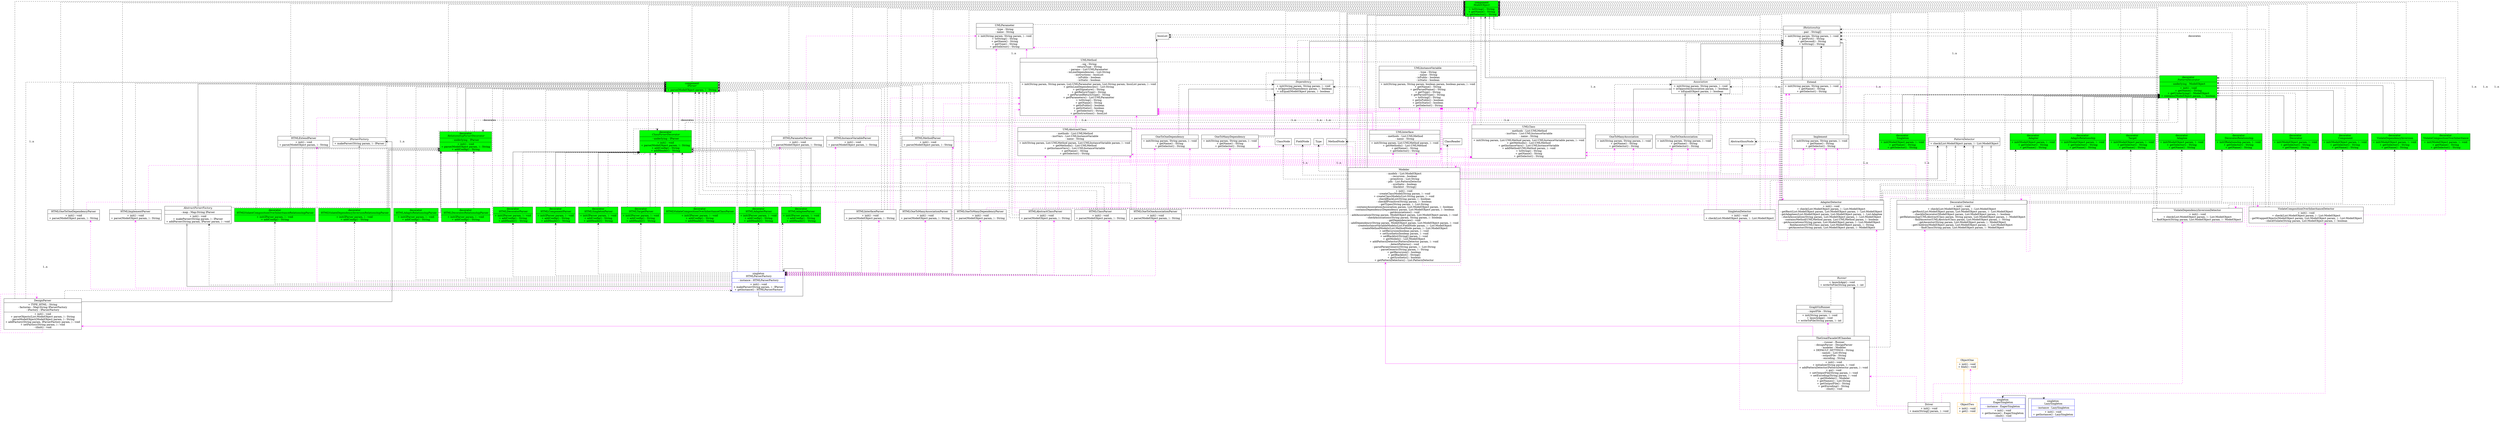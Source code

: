 digraph uml{rankdir=BT;splines=ortho;node[shape = box];DesignParser[shape = "record",label=<{ DesignParser|+ TYPE_HTML : String<br/>- factories : Map:String IParserFactory<br/>- iFactory : IParserFactory<br/>|+ init() : void<br/>+ parseObjects(List:ModelObject param, ) : String<br/>- parseModelObject(ModelObject param, ) : String<br/>+ addFactory(String param, IParserFactory param, ) : void<br/>+ setFactory(String param, ) : void<br/>- clinit() : void<br/>}>];Driver[shape = "record",label=<{ Driver|+ init() : void<br/>+ main(String[] param, ) : void<br/>}>];Modeler[shape = "record",label=<{ Modeler|- models : List:ModelObject<br/>- recursion : boolean<br/>- primitives : List:String<br/>- pds : List:PatternDetector<br/>- synthetic : boolean<br/>- blacklist : String[]<br/>|+ init() : void<br/>- createClassModel(String param, ) : void<br/>+ createClassModels(List:String param, ) : void<br/>- checkBlackList(String param, ) : boolean<br/>- checkIfPrimitive(String param, ) : boolean<br/>- getTypes(String param, ) : List:String<br/>- containsAssociation(Association param, List:ModelObject param, ) : boolean<br/>- containsDependency(Dependency param, List:ModelObject param, ) : boolean<br/>- getAssociations() : void<br/>- addAssociation(String param, ModelObject param, List:ModelObject param, ) : void<br/>- checkAssociations(String param, String param, ) : boolean<br/>- getDependencies() : void<br/>- addDependency(String param, ModelObject param, List:ModelObject param, ) : void<br/>- createInstanceVariableModels(List:FieldNode param, ) : List:ModelObject<br/>- createMethodModels(List:MethodNode param, ) : List:ModelObject<br/>+ setRecursion(boolean param, ) : void<br/>+ setSynthetic(boolean param, ) : void<br/>+ setBlacklist(String[] param, ) : void<br/>+ getModels() : List:ModelObject<br/>+ addPatternDetector(PatternDetector param, ) : void<br/>- detectPatterns() : void<br/>- parseParamGeneric(String param, ) : List:String<br/>- parseGeneric(String param, ) : String<br/>+ getRecursion() : boolean<br/>+ getBlacklist() : String[]<br/>+ getSynthetic() : boolean<br/>+ getPatternDetectors() : List:PatternDetector<br/>}>];TheGreatFacadeOfChandan[shape = "record",label=<{ TheGreatFacadeOfChandan|- runner : Runner<br/>- designParser : DesignParser<br/>- modeler : Modeler<br/>+ DEFAULT_SETTINGS : String<br/>- names : List:String<br/>- outputFile : String<br/>- encoding : String<br/>|+ init() : void<br/>+ initialize(String param, ) : void<br/>+ addPatternDetector(PatternDetector param, ) : void<br/>+ go() : void<br/>+ setOutputFile(String param, ) : void<br/>+ setEncoding(String param, ) : void<br/>+ getModeler() : Modeler<br/>+ getNames() : List:String<br/>+ getOutputFile() : String<br/>+ getEncoding() : String<br/>- clinit() : void<br/>}>];AbstractParserFactory->IParserFactory [arrowhead="onormal",style="dashed"];AbstractParserFactory[shape = "record",label=<{ <i>AbstractParserFactory</i>|- map : Map:String IParser<br/>|+ init() : void<br/>+ makeParser(String param, ) : IParser<br/>+ addParser(String param, IParser param, ) : void<br/>}>];HTMLParserFactory->AbstractParserFactory [arrowhead="onormal"];IParserFactory[shape = "record",label=<{<i>IParserFactory</i>|+ makeParser(String param, ) : IParser<br/>}>];Adaptee->PatternDecorator [arrowhead="onormal"];Adapter->PatternDecorator [arrowhead="onormal"];AdaptsRelationship->PatternDecorator [arrowhead="onormal"];Association->IRelationship [arrowhead="onormal"];Association[shape = "record",label=<{ <i>Association</i>|+ init(String param, String param, ) : void<br/>+ isOpposite(Association param, ) : boolean<br/>+ isEqual(Object param, ) : boolean<br/>}>];Component->PatternDecorator [arrowhead="onormal"];DecoratesRelationship->PatternDecorator [arrowhead="onormal"];Decorator->PatternDecorator [arrowhead="onormal"];Dependency->IRelationship [arrowhead="onormal"];Dependency[shape = "record",label=<{ <i>Dependency</i>|+ init(String param, String param, ) : void<br/>+ isOpposite(Dependency param, ) : boolean<br/>+ isEqual(ModelObject param, ) : boolean<br/>}>];Extend->IRelationship [arrowhead="onormal"];Extend[shape = "record",label=<{ Extend|+ init(String param, String param, ) : void<br/>+ getName() : String<br/>+ getSelector() : String<br/>}>];Implement->IRelationship [arrowhead="onormal"];Implement[shape = "record",label=<{ Implement|+ init(String param, String param, ) : void<br/>+ getName() : String<br/>+ getSelector() : String<br/>}>];IRelationship->ModelObject [arrowhead="onormal",style="dashed"];IRelationship[shape = "record",label=<{ <i>IRelationship</i>|- pair : String[]<br/>|+ init(String param, String param, ) : void<br/>+ getFirst() : String<br/>+ getSecond() : String<br/>+ toString() : String<br/>}>];OneToManyAssociation->Association [arrowhead="onormal"];OneToManyAssociation[shape = "record",label=<{ OneToManyAssociation|+ init(String param, String param, ) : void<br/>+ getName() : String<br/>+ getSelector() : String<br/>}>];OneToManyDependency->Dependency [arrowhead="onormal"];OneToManyDependency[shape = "record",label=<{ OneToManyDependency|+ init(String param, String param, ) : void<br/>+ getName() : String<br/>+ getSelector() : String<br/>}>];OneToOneAssociation->Association [arrowhead="onormal"];OneToOneAssociation[shape = "record",label=<{ OneToOneAssociation|+ init(String param, String param, ) : void<br/>+ getName() : String<br/>+ getSelector() : String<br/>}>];OneToOneDependency->Dependency [arrowhead="onormal"];OneToOneDependency[shape = "record",label=<{ OneToOneDependency|+ init(String param, String param, ) : void<br/>+ getName() : String<br/>+ getSelector() : String<br/>}>];Singleton->PatternDecorator [arrowhead="onormal"];Target->PatternDecorator [arrowhead="onormal"];UMLAbstractClass->ModelObject [arrowhead="onormal",style="dashed"];UMLAbstractClass[shape = "record",label=<{ UMLAbstractClass|- methods : List:UMLMethod<br/>- instVars : List:UMLInstanceVariable<br/>- name : String<br/>|+ init(String param, List:UMLMethod param, List:UMLInstanceVariable param, ) : void<br/>+ getMethods() : List:UMLMethod<br/>+ getInstanceVars() : List:UMLInstanceVariable<br/>+ getName() : String<br/>+ getSelector() : String<br/>}>];UMLClass->ModelObject [arrowhead="onormal",style="dashed"];UMLClass[shape = "record",label=<{ UMLClass|- methods : List:UMLMethod<br/>- instVars : List:UMLInstanceVariable<br/>- name : String<br/>|+ init(String param, List:UMLMethod param, List:UMLInstanceVariable param, ) : void<br/>+ getMethods() : List:UMLMethod<br/>+ getInstanceVars() : List:UMLInstanceVariable<br/>+ addMethod(UMLMethod param, ) : void<br/>+ toString() : String<br/>+ getName() : String<br/>+ getSelector() : String<br/>}>];UMLInstanceVariable->ModelObject [arrowhead="onormal",style="dashed"];UMLInstanceVariable[shape = "record",label=<{ UMLInstanceVariable|- type : String<br/>- name : String<br/>- isPublic : boolean<br/>- isStatic : boolean<br/>|+ init(String param, String param, boolean param, boolean param, ) : void<br/>+ getName() : String<br/>+ getParsedName() : String<br/>+ getType() : String<br/>+ getParsedType() : String<br/>+ toString() : String<br/>+ getIsPublic() : boolean<br/>+ getIsStatic() : boolean<br/>+ getSelector() : String<br/>}>];UMLInterface->ModelObject [arrowhead="onormal",style="dashed"];UMLInterface[shape = "record",label=<{ UMLInterface|- methods : List:UMLMethod<br/>- name : String<br/>|+ init(String param, List:UMLMethod param, ) : void<br/>+ getMethods() : List:UMLMethod<br/>+ getName() : String<br/>+ getSelector() : String<br/>}>];UMLMethod->ModelObject [arrowhead="onormal",style="dashed"];UMLMethod[shape = "record",label=<{ UMLMethod|- sig : String<br/>- returnType : String<br/>- params : List:UMLParameter<br/>- inLineDependencies : List:String<br/>- instructions : InsnList<br/>- isPublic : boolean<br/>- isStatic : boolean<br/>|+ init(String param, String param, List:UMLParameter param, List:String param, InsnList param, ) : void<br/>+ getInLineDependencies() : List:String<br/>+ getSignature() : String<br/>+ getReturnType() : String<br/>+ getParsedReturnType() : String<br/>+ getParameters() : List:UMLParameter<br/>+ toString() : String<br/>+ getName() : String<br/>+ getIsPublic() : boolean<br/>+ getIsStatic() : boolean<br/>+ getSelector() : String<br/>+ getInstructions() : InsnList<br/>}>];UMLParameter->ModelObject [arrowhead="onormal",style="dashed"];UMLParameter[shape = "record",label=<{ UMLParameter|- type : String<br/>- name : String<br/>|+ init(String param, String param, ) : void<br/>+ toString() : String<br/>+ getName() : String<br/>+ getType() : String<br/>+ getSelector() : String<br/>}>];ViolateCompositionOverInheritance->PatternDecorator [arrowhead="onormal"];ViolateDependencyInversion->PatternDecorator [arrowhead="onormal"];HTMLAbstractClassParser->IParser [arrowhead="onormal",style="dashed"];HTMLAbstractClassParser[shape = "record",label=<{ HTMLAbstractClassParser|+ init() : void<br/>+ parse(ModelObject param, ) : String<br/>}>];HTMLAdapteeParser->ClassParserDecorator [arrowhead="onormal"];HTMLAdapterParser->ClassParserDecorator [arrowhead="onormal"];HTMLAdaptsRelationshipParser->RelationshipParserDecorator [arrowhead="onormal"];HTMLClassParser->IParser [arrowhead="onormal",style="dashed"];HTMLClassParser[shape = "record",label=<{ HTMLClassParser|+ init() : void<br/>+ parse(ModelObject param, ) : String<br/>}>];HTMLComponentParser->ClassParserDecorator [arrowhead="onormal"];HTMLDecoratesRelationshipParser->RelationshipParserDecorator [arrowhead="onormal"];HTMLDecoratorParser->ClassParserDecorator [arrowhead="onormal"];HTMLExtendParser->IParser [arrowhead="onormal",style="dashed"];HTMLExtendParser[shape = "record",label=<{ HTMLExtendParser|+ init() : void<br/>+ parse(ModelObject param, ) : String<br/>}>];HTMLImplementParser->IParser [arrowhead="onormal",style="dashed"];HTMLImplementParser[shape = "record",label=<{ HTMLImplementParser|+ init() : void<br/>+ parse(ModelObject param, ) : String<br/>}>];HTMLInstanceVariableParser->IParser [arrowhead="onormal",style="dashed"];HTMLInstanceVariableParser[shape = "record",label=<{ HTMLInstanceVariableParser|+ init() : void<br/>+ parse(ModelObject param, ) : String<br/>}>];HTMLInterfaceParser->IParser [arrowhead="onormal",style="dashed"];HTMLInterfaceParser[shape = "record",label=<{ HTMLInterfaceParser|+ init() : void<br/>+ parse(ModelObject param, ) : String<br/>}>];HTMLMethodParser->IParser [arrowhead="onormal",style="dashed"];HTMLMethodParser[shape = "record",label=<{ HTMLMethodParser|+ init() : void<br/>+ parse(ModelObject param, ) : String<br/>}>];HTMLOneToManyAssociationParser->IParser [arrowhead="onormal",style="dashed"];HTMLOneToManyAssociationParser[shape = "record",label=<{ HTMLOneToManyAssociationParser|+ init() : void<br/>+ parse(ModelObject param, ) : String<br/>}>];HTMLOneToManyDependencyParser->IParser [arrowhead="onormal",style="dashed"];HTMLOneToManyDependencyParser[shape = "record",label=<{ HTMLOneToManyDependencyParser|+ init() : void<br/>+ parse(ModelObject param, ) : String<br/>}>];HTMLOneToOneAssociationParser->IParser [arrowhead="onormal",style="dashed"];HTMLOneToOneAssociationParser[shape = "record",label=<{ HTMLOneToOneAssociationParser|+ init() : void<br/>+ parse(ModelObject param, ) : String<br/>}>];HTMLOneToOneDependencyParser->IParser [arrowhead="onormal",style="dashed"];HTMLOneToOneDependencyParser[shape = "record",label=<{ HTMLOneToOneDependencyParser|+ init() : void<br/>+ parse(ModelObject param, ) : String<br/>}>];HTMLParameterParser->IParser [arrowhead="onormal",style="dashed"];HTMLParameterParser[shape = "record",label=<{ HTMLParameterParser|+ init() : void<br/>+ parse(ModelObject param, ) : String<br/>}>];HTMLSingletonParser->ClassParserDecorator [arrowhead="onormal"];HTMLTargetParser->ClassParserDecorator [arrowhead="onormal"];HTMLViolateCompositionOverInheritanceClassParser->ClassParserDecorator [arrowhead="onormal"];HTMLViolateCompositionOverInheritanceRelationshipParser->RelationshipParserDecorator [arrowhead="onormal"];HTMLViolateDependencyInversionRelationshipParser->RelationshipParserDecorator [arrowhead="onormal"];GraphVizRunner->Runner [arrowhead="onormal",style="dashed"];GraphVizRunner[shape = "record",label=<{ GraphVizRunner|- inputFile : String<br/>|+ init(String param, ) : void<br/>+ launchApp() : void<br/>+ writeToFile(String param, ) : int<br/>}>];Runner[shape = "record",label=<{<i>Runner</i>|+ launchApp() : void<br/>+ writeToFile(String param, ) : int<br/>}>];AdapterDetector->PatternDetector [arrowhead="onormal",style="dashed"];AdapterDetector[shape = "record",label=<{ AdapterDetector|+ init() : void<br/>+ check(List:ModelObject param, ) : List:ModelObject<br/>- getRest(List:ModelObject param, List:ModelObject param, ) : List:ModelObject<br/>- getAdaptees(List:ModelObject param, List:ModelObject param, ) : List:Adaptee<br/>- checkAssociation(String param, List:ModelObject param, ) : List:ModelObject<br/>- containsMethod(UMLMethod param, List:UMLMethod param, ) : boolean<br/>- getAssociations(String param, List:ModelObject param, ) : List:ModelObject<br/>- findAncestor(UMLClass param, List:ModelObject param, ) : String<br/>- getAncestor(String param, List:ModelObject param, ) : ModelObject<br/>}>];DecoratorDetector->PatternDetector [arrowhead="onormal",style="dashed"];DecoratorDetector[shape = "record",label=<{ DecoratorDetector|+ init() : void<br/>+ check(List:ModelObject param, ) : List:ModelObject<br/>- getRest(List:ModelObject param, List:ModelObject param, ) : List:ModelObject<br/>- checkInDecorator(ModelObject param, List:ModelObject param, ) : boolean<br/>- getRelationship(UMLAbstractClass param, String param, List:ModelObject param, ) : ModelObject<br/>- findAncestor(UMLAbstractClass param, List:ModelObject param, ) : String<br/>- getAncestor(String param, List:ModelObject param, ) : ModelObject<br/>- getChildren(ModelObject param, List:ModelObject param, ) : List:ModelObject<br/>- findClass(String param, List:ModelObject param, ) : ModelObject<br/>}>];PatternDetector[shape = "record",label=<{<i>PatternDetector</i>|+ check(List:ModelObject param, ) : List:ModelObject<br/>}>];SingletonDetector->PatternDetector [arrowhead="onormal",style="dashed"];SingletonDetector[shape = "record",label=<{ SingletonDetector|+ init() : void<br/>+ check(List:ModelObject param, ) : List:ModelObject<br/>}>];ViolateCompositionOverInheritanceDetector->PatternDetector [arrowhead="onormal",style="dashed"];ViolateCompositionOverInheritanceDetector[shape = "record",label=<{ ViolateCompositionOverInheritanceDetector|+ init() : void<br/>+ check(List:ModelObject param, ) : List:ModelObject<br/>- getWrappedObjects(ModelObject param, List:ModelObject param, ) : List:ModelObject<br/>- checkViolate(String param, List:ModelObject param, ) : boolean<br/>}>];ViolateDependencyInversionDetector->PatternDetector [arrowhead="onormal",style="dashed"];ViolateDependencyInversionDetector[shape = "record",label=<{ ViolateDependencyInversionDetector|+ init() : void<br/>+ check(List:ModelObject param, ) : List:ModelObject<br/>+ findObject(String param, List:ModelObject param, ) : ModelObject<br/>}>];ObjectOne[shape = "record",label=<{ ObjectOne|+ init() : void<br/>+ blah() : void<br/>}>];ObjectOne[color=orange,shape = "record",label=<{ ObjectOne|+ init() : void<br/>+ blah() : void<br/>}>];ObjectTwo[color=orange,shape = "record",label=<{ ObjectTwo|+ init() : void<br/>+ get() : void<br/>}>];ObjectTwo->ObjectOne [color=orange arrowhead="onormal"];ObjectTwo[shape = "record",label=<{ ObjectTwo|+ init() : void<br/>+ get() : void<br/>}>];DesignParser->IParserFactory [arrowhead="vee",label="1..n"];Modeler->ModelObject [arrowhead="vee",label="1..n"];Modeler->PatternDetector [arrowhead="vee",label="1..n"];TheGreatFacadeOfChandan->Runner [arrowhead="vee"];TheGreatFacadeOfChandan->DesignParser [color=magenta arrowhead="vee"];TheGreatFacadeOfChandan->Modeler [color=magenta arrowhead="vee"];AbstractParserFactory->IParser [arrowhead="vee",label="1..n"];HTMLParserFactory->HTMLParserFactory [arrowhead="vee"];PatternDecorator->ModelObject [arrowhead="vee"];UMLAbstractClass->UMLMethod [color=magenta arrowhead="vee",label="1..n"];UMLAbstractClass->UMLInstanceVariable [color=magenta arrowhead="vee",label="1..n"];UMLClass->UMLMethod [color=magenta arrowhead="vee",label="1..n"];UMLClass->UMLInstanceVariable [color=magenta arrowhead="vee",label="1..n"];UMLInterface->UMLMethod [color=magenta arrowhead="vee",label="1..n"];UMLMethod->UMLParameter [color=magenta arrowhead="vee",label="1..n"];UMLMethod->InsnList [arrowhead="vee"];ClassParserDecorator->IParser [arrowhead="vee"];RelationshipParserDecorator->IParser [arrowhead="vee"];EagerSingleton->EagerSingleton [arrowhead="vee"];LazySingleton->LazySingleton [arrowhead="vee"];DesignParser->HTMLParserFactory [arrowhead="vee",style="dashed"];DesignParser->ModelObject [arrowhead="vee",style="dashed",label="1..n"];DesignParser->DesignParser [color=magenta arrowhead="vee",style="dashed"];DesignParser->IParser [arrowhead="vee",style="dashed"];Driver->TheGreatFacadeOfChandan [color=magenta arrowhead="vee",style="dashed"];Driver->SingletonDetector [color=magenta arrowhead="vee",style="dashed"];Driver->ViolateCompositionOverInheritanceDetector [color=magenta arrowhead="vee",style="dashed"];Driver->DecoratorDetector [color=magenta arrowhead="vee",style="dashed"];Driver->ViolateDependencyInversionDetector [color=magenta arrowhead="vee",style="dashed"];Driver->AdapterDetector [color=magenta arrowhead="vee",style="dashed"];Modeler->Modeler [color=magenta arrowhead="vee",style="dashed"];Modeler->ClassReader [arrowhead="vee",style="dashed"];Modeler->ClassNode [arrowhead="vee",style="dashed"];Modeler->Extend [color=magenta arrowhead="vee",style="dashed"];Modeler->Implement [color=magenta arrowhead="vee",style="dashed"];Modeler->UMLInterface [color=magenta arrowhead="vee",style="dashed"];Modeler->UMLAbstractClass [color=magenta arrowhead="vee",style="dashed"];Modeler->UMLClass [color=magenta arrowhead="vee",style="dashed"];Modeler->Association [arrowhead="vee",style="dashed"];Modeler->Dependency [arrowhead="vee",style="dashed"];Modeler->UMLInstanceVariable [color=magenta arrowhead="vee",style="dashed"];Modeler->OneToManyAssociation [color=magenta arrowhead="vee",style="dashed"];Modeler->OneToOneAssociation [color=magenta arrowhead="vee",style="dashed"];Modeler->UMLMethod [color=magenta arrowhead="vee",style="dashed"];Modeler->UMLParameter [color=magenta arrowhead="vee",style="dashed"];Modeler->OneToManyDependency [color=magenta arrowhead="vee",style="dashed"];Modeler->OneToOneDependency [color=magenta arrowhead="vee",style="dashed"];Modeler->FieldNode [arrowhead="vee",style="dashed",label="1..n"];Modeler->Type [arrowhead="vee",style="dashed"];Modeler->MethodNode [arrowhead="vee",style="dashed",label="1..n"];Modeler->InsnList [arrowhead="vee",style="dashed"];Modeler->AbstractInsnNode [arrowhead="vee",style="dashed"];TheGreatFacadeOfChandan->PatternDetector [arrowhead="vee",style="dashed"];TheGreatFacadeOfChandan->GraphVizRunner [color=magenta arrowhead="vee",style="dashed"];HTMLParserFactory->AbstractParserFactory [arrowhead="vee",style="dashed"];HTMLParserFactory->HTMLClassParser [color=magenta arrowhead="vee",style="dashed"];HTMLParserFactory->HTMLAbstractClassParser [color=magenta arrowhead="vee",style="dashed"];HTMLParserFactory->HTMLInterfaceParser [color=magenta arrowhead="vee",style="dashed"];HTMLParserFactory->HTMLMethodParser [color=magenta arrowhead="vee",style="dashed"];HTMLParserFactory->HTMLInstanceVariableParser [color=magenta arrowhead="vee",style="dashed"];HTMLParserFactory->HTMLParameterParser [color=magenta arrowhead="vee",style="dashed"];HTMLParserFactory->HTMLExtendParser [color=magenta arrowhead="vee",style="dashed"];HTMLParserFactory->HTMLImplementParser [color=magenta arrowhead="vee",style="dashed"];HTMLParserFactory->HTMLOneToOneAssociationParser [color=magenta arrowhead="vee",style="dashed"];HTMLParserFactory->HTMLOneToManyAssociationParser [color=magenta arrowhead="vee",style="dashed"];HTMLParserFactory->HTMLOneToOneDependencyParser [color=magenta arrowhead="vee",style="dashed"];HTMLParserFactory->HTMLOneToManyDependencyParser [color=magenta arrowhead="vee",style="dashed"];HTMLParserFactory->HTMLSingletonParser [arrowhead="vee",style="dashed"];HTMLParserFactory->HTMLViolateCompositionOverInheritanceClassParser [arrowhead="vee",style="dashed"];HTMLParserFactory->HTMLViolateCompositionOverInheritanceRelationshipParser [arrowhead="vee",style="dashed"];HTMLParserFactory->HTMLDecoratorParser [arrowhead="vee",style="dashed"];HTMLParserFactory->HTMLDecoratesRelationshipParser [arrowhead="vee",style="dashed"];HTMLParserFactory->HTMLComponentParser [arrowhead="vee",style="dashed"];HTMLParserFactory->HTMLViolateDependencyInversionRelationshipParser [arrowhead="vee",style="dashed"];HTMLParserFactory->HTMLTargetParser [arrowhead="vee",style="dashed"];HTMLParserFactory->HTMLAdapteeParser [arrowhead="vee",style="dashed"];HTMLParserFactory->HTMLAdaptsRelationshipParser [arrowhead="vee",style="dashed"];HTMLParserFactory->HTMLAdapterParser [arrowhead="vee",style="dashed"];HTMLParserFactory->IParser [arrowhead="vee",style="dashed"];IParserFactory->IParser [arrowhead="vee",style="dashed"];Adaptee->ModelObject [arrowhead="vee",style="dashed"];Adaptee->PatternDecorator [arrowhead="vee",style="dashed"];Adapter->ModelObject [arrowhead="vee",style="dashed"];Adapter->PatternDecorator [arrowhead="vee",style="dashed"];AdaptsRelationship->ModelObject [arrowhead="vee",style="dashed"];AdaptsRelationship->PatternDecorator [arrowhead="vee",style="dashed"];Association->IRelationship [arrowhead="vee",style="dashed"];Association->Association [arrowhead="vee",style="dashed"];Component->ModelObject [arrowhead="vee",style="dashed"];Component->PatternDecorator [arrowhead="vee",style="dashed"];DecoratesRelationship->IRelationship [arrowhead="vee",style="dashed"];DecoratesRelationship->PatternDecorator [arrowhead="vee",style="dashed"];DecoratesRelationship->ModelObject [arrowhead="vee",style="dashed"];Decorator->ModelObject [arrowhead="vee",style="dashed"];Decorator->PatternDecorator [arrowhead="vee",style="dashed"];Dependency->IRelationship [arrowhead="vee",style="dashed"];Dependency->Dependency [arrowhead="vee",style="dashed"];Dependency->ModelObject [arrowhead="vee",style="dashed"];Extend->IRelationship [arrowhead="vee",style="dashed"];Implement->IRelationship [arrowhead="vee",style="dashed"];OneToManyAssociation->Association [arrowhead="vee",style="dashed"];OneToManyDependency->Dependency [arrowhead="vee",style="dashed"];OneToOneAssociation->Association [arrowhead="vee",style="dashed"];OneToOneDependency->Dependency [arrowhead="vee",style="dashed"];Singleton->ModelObject [arrowhead="vee",style="dashed"];Singleton->PatternDecorator [arrowhead="vee",style="dashed"];Target->ModelObject [arrowhead="vee",style="dashed"];Target->PatternDecorator [arrowhead="vee",style="dashed"];ViolateCompositionOverInheritance->ModelObject [arrowhead="vee",style="dashed"];ViolateCompositionOverInheritance->PatternDecorator [arrowhead="vee",style="dashed"];ViolateDependencyInversion->ModelObject [arrowhead="vee",style="dashed"];ViolateDependencyInversion->PatternDecorator [arrowhead="vee",style="dashed"];ClassParserDecorator->ModelObject [arrowhead="vee",style="dashed"];ClassParserDecorator->PatternDecorator [arrowhead="vee",style="dashed"];ClassParserDecorator->ClassParserDecorator [arrowhead="vee",style="dashed"];HTMLAbstractClassParser->ModelObject [arrowhead="vee",style="dashed"];HTMLAbstractClassParser->UMLAbstractClass [color=magenta arrowhead="vee",style="dashed"];HTMLAbstractClassParser->HTMLParserFactory [arrowhead="vee",style="dashed"];HTMLAbstractClassParser->UMLInstanceVariable [color=magenta arrowhead="vee",style="dashed"];HTMLAbstractClassParser->IParser [arrowhead="vee",style="dashed"];HTMLAbstractClassParser->UMLMethod [color=magenta arrowhead="vee",style="dashed"];HTMLAdapteeParser->IParser [arrowhead="vee",style="dashed"];HTMLAdapteeParser->ClassParserDecorator [arrowhead="vee",style="dashed"];HTMLAdapterParser->IParser [arrowhead="vee",style="dashed"];HTMLAdapterParser->ClassParserDecorator [arrowhead="vee",style="dashed"];HTMLAdaptsRelationshipParser->IParser [arrowhead="vee",style="dashed"];HTMLAdaptsRelationshipParser->RelationshipParserDecorator [arrowhead="vee",style="dashed"];HTMLClassParser->ModelObject [arrowhead="vee",style="dashed"];HTMLClassParser->UMLClass [color=magenta arrowhead="vee",style="dashed"];HTMLClassParser->HTMLParserFactory [arrowhead="vee",style="dashed"];HTMLClassParser->UMLInstanceVariable [color=magenta arrowhead="vee",style="dashed"];HTMLClassParser->IParser [arrowhead="vee",style="dashed"];HTMLClassParser->UMLMethod [color=magenta arrowhead="vee",style="dashed"];HTMLComponentParser->IParser [arrowhead="vee",style="dashed"];HTMLComponentParser->ClassParserDecorator [arrowhead="vee",style="dashed"];HTMLDecoratesRelationshipParser->IParser [arrowhead="vee",style="dashed"];HTMLDecoratesRelationshipParser->RelationshipParserDecorator [arrowhead="vee",style="dashed"];HTMLDecoratorParser->IParser [arrowhead="vee",style="dashed"];HTMLDecoratorParser->ClassParserDecorator [arrowhead="vee",style="dashed"];HTMLExtendParser->ModelObject [arrowhead="vee",style="dashed"];HTMLExtendParser->Extend [color=magenta arrowhead="vee",style="dashed"];HTMLImplementParser->ModelObject [arrowhead="vee",style="dashed"];HTMLImplementParser->Implement [color=magenta arrowhead="vee",style="dashed"];HTMLInstanceVariableParser->ModelObject [arrowhead="vee",style="dashed"];HTMLInstanceVariableParser->UMLInstanceVariable [color=magenta arrowhead="vee",style="dashed"];HTMLInterfaceParser->ModelObject [arrowhead="vee",style="dashed"];HTMLInterfaceParser->UMLInterface [color=magenta arrowhead="vee",style="dashed"];HTMLInterfaceParser->HTMLParserFactory [arrowhead="vee",style="dashed"];HTMLInterfaceParser->UMLMethod [color=magenta arrowhead="vee",style="dashed"];HTMLInterfaceParser->IParser [arrowhead="vee",style="dashed"];HTMLMethodParser->ModelObject [arrowhead="vee",style="dashed"];HTMLMethodParser->UMLMethod [color=magenta arrowhead="vee",style="dashed"];HTMLMethodParser->HTMLParserFactory [arrowhead="vee",style="dashed"];HTMLMethodParser->UMLParameter [color=magenta arrowhead="vee",style="dashed"];HTMLMethodParser->IParser [arrowhead="vee",style="dashed"];HTMLOneToManyAssociationParser->ModelObject [arrowhead="vee",style="dashed"];HTMLOneToManyAssociationParser->OneToManyAssociation [color=magenta arrowhead="vee",style="dashed"];HTMLOneToManyDependencyParser->ModelObject [arrowhead="vee",style="dashed"];HTMLOneToManyDependencyParser->OneToManyDependency [color=magenta arrowhead="vee",style="dashed"];HTMLOneToOneAssociationParser->ModelObject [arrowhead="vee",style="dashed"];HTMLOneToOneAssociationParser->OneToOneAssociation [color=magenta arrowhead="vee",style="dashed"];HTMLOneToOneDependencyParser->ModelObject [arrowhead="vee",style="dashed"];HTMLOneToOneDependencyParser->OneToOneDependency [color=magenta arrowhead="vee",style="dashed"];HTMLParameterParser->ModelObject [arrowhead="vee",style="dashed"];HTMLParameterParser->UMLParameter [color=magenta arrowhead="vee",style="dashed"];HTMLSingletonParser->IParser [arrowhead="vee",style="dashed"];HTMLSingletonParser->ClassParserDecorator [arrowhead="vee",style="dashed"];HTMLTargetParser->IParser [arrowhead="vee",style="dashed"];HTMLTargetParser->ClassParserDecorator [arrowhead="vee",style="dashed"];HTMLViolateCompositionOverInheritanceClassParser->IParser [arrowhead="vee",style="dashed"];HTMLViolateCompositionOverInheritanceClassParser->ClassParserDecorator [arrowhead="vee",style="dashed"];HTMLViolateCompositionOverInheritanceRelationshipParser->IParser [arrowhead="vee",style="dashed"];HTMLViolateCompositionOverInheritanceRelationshipParser->RelationshipParserDecorator [arrowhead="vee",style="dashed"];HTMLViolateDependencyInversionRelationshipParser->IParser [arrowhead="vee",style="dashed"];HTMLViolateDependencyInversionRelationshipParser->RelationshipParserDecorator [arrowhead="vee",style="dashed"];IParser->ModelObject [arrowhead="vee",style="dashed"];RelationshipParserDecorator->ModelObject [arrowhead="vee",style="dashed"];RelationshipParserDecorator->PatternDecorator [arrowhead="vee",style="dashed"];RelationshipParserDecorator->RelationshipParserDecorator [arrowhead="vee",style="dashed"];AdapterDetector->ModelObject [arrowhead="vee",style="dashed",label="1..n"];AdapterDetector->AdapterDetector [color=magenta arrowhead="vee",style="dashed"];AdapterDetector->UMLClass [color=magenta arrowhead="vee",style="dashed"];AdapterDetector->UMLInterface [color=magenta arrowhead="vee",style="dashed"];AdapterDetector->UMLMethod [color=magenta arrowhead="vee",style="dashed"];AdapterDetector->InsnList [arrowhead="vee",style="dashed"];AdapterDetector->AbstractInsnNode [arrowhead="vee",style="dashed"];AdapterDetector->Adapter [arrowhead="vee",style="dashed"];AdapterDetector->Target [arrowhead="vee",style="dashed"];AdapterDetector->AdaptsRelationship [arrowhead="vee",style="dashed"];AdapterDetector->PatternDecorator [arrowhead="vee",style="dashed"];AdapterDetector->Adaptee [arrowhead="vee",style="dashed",label="1..n"];AdapterDetector->Association [arrowhead="vee",style="dashed"];AdapterDetector->IRelationship [arrowhead="vee",style="dashed"];AdapterDetector->Implement [color=magenta arrowhead="vee",style="dashed"];DecoratorDetector->ModelObject [arrowhead="vee",style="dashed",label="1..n"];DecoratorDetector->DecoratorDetector [color=magenta arrowhead="vee",style="dashed"];DecoratorDetector->UMLAbstractClass [color=magenta arrowhead="vee",style="dashed"];DecoratorDetector->UMLInstanceVariable [color=magenta arrowhead="vee",style="dashed"];DecoratorDetector->Decorator [arrowhead="vee",style="dashed"];DecoratorDetector->PatternDecorator [arrowhead="vee",style="dashed"];DecoratorDetector->Implement [color=magenta arrowhead="vee",style="dashed"];DecoratorDetector->DecoratesRelationship [arrowhead="vee",style="dashed"];DecoratorDetector->Component [arrowhead="vee",style="dashed"];DecoratorDetector->Extend [color=magenta arrowhead="vee",style="dashed"];PatternDetector->ModelObject [arrowhead="vee",style="dashed",label="1..n"];SingletonDetector->ModelObject [arrowhead="vee",style="dashed",label="1..n"];SingletonDetector->UMLClass [color=magenta arrowhead="vee",style="dashed"];SingletonDetector->UMLInstanceVariable [color=magenta arrowhead="vee",style="dashed"];SingletonDetector->Singleton [color=magenta arrowhead="vee",style="dashed"];SingletonDetector->UMLMethod [color=magenta arrowhead="vee",style="dashed"];ViolateCompositionOverInheritanceDetector->ModelObject [arrowhead="vee",style="dashed",label="1..n"];ViolateCompositionOverInheritanceDetector->IRelationship [arrowhead="vee",style="dashed"];ViolateCompositionOverInheritanceDetector->ViolateCompositionOverInheritanceDetector [color=magenta arrowhead="vee",style="dashed"];ViolateCompositionOverInheritanceDetector->ViolateCompositionOverInheritance [color=magenta arrowhead="vee",style="dashed"];ViolateDependencyInversionDetector->ModelObject [arrowhead="vee",style="dashed",label="1..n"];ViolateDependencyInversionDetector->IRelationship [arrowhead="vee",style="dashed"];ViolateDependencyInversionDetector->ViolateDependencyInversionDetector [color=magenta arrowhead="vee",style="dashed"];ViolateDependencyInversionDetector->ViolateDependencyInversion [arrowhead="vee",style="dashed"];ObjectTwo->ObjectOne [color=magenta arrowhead="vee",style="dashed"];HTMLParserFactory[color=blue,shape = "record",label=<{singleton<br /> HTMLParserFactory|- instance : HTMLParserFactory<br/>|+ init() : void<br/>+ makeParser(String param, ) : IParser<br/>+ getInstance() : HTMLParserFactory<br/>}>];EagerSingleton[color=blue,shape = "record",label=<{singleton<br /> EagerSingleton|- instance : EagerSingleton<br/>|+ init() : void<br/>+ getInstance() : EagerSingleton<br/>- clinit() : void<br/>}>];LazySingleton[color=blue,shape = "record",label=<{singleton<br /> LazySingleton|- instance : LazySingleton<br/>|+ init() : void<br/>+ getInstance() : LazySingleton<br/>}>];PatternDecorator[style=filled,fillcolor=green,shape = "record",label=<{decorator<br /> <i>PatternDecorator</i>|- underlying : ModelObject<br/>|+ init() : void<br/>+ getName() : String<br/>+ getUnderlying() : ModelObject<br/>+ contains(ModelObject param, ) : boolean<br/>}>];Adaptee[style=filled,fillcolor=green,shape = "record",label=<{decorator<br /> Adaptee|+ init(ModelObject param, ) : void<br/>+ getSelector() : String<br/>+ getName() : String<br/>}>];Adapter[style=filled,fillcolor=green,shape = "record",label=<{decorator<br /> Adapter|+ init(ModelObject param, ) : void<br/>+ getSelector() : String<br/>+ getName() : String<br/>}>];AdaptsRelationship[style=filled,fillcolor=green,shape = "record",label=<{decorator<br /> AdaptsRelationship|+ init(ModelObject param, ) : void<br/>+ getSelector() : String<br/>+ getName() : String<br/>}>];Component[style=filled,fillcolor=green,shape = "record",label=<{decorator<br /> Component|+ init(ModelObject param, ) : void<br/>+ getSelector() : String<br/>+ getName() : String<br/>}>];DecoratesRelationship[style=filled,fillcolor=green,shape = "record",label=<{decorator<br /> DecoratesRelationship|+ init(IRelationship param, ) : void<br/>+ getSelector() : String<br/>+ getName() : String<br/>}>];Decorator[style=filled,fillcolor=green,shape = "record",label=<{decorator<br /> Decorator|+ init(ModelObject param, ) : void<br/>+ getSelector() : String<br/>+ getName() : String<br/>}>];Singleton[style=filled,fillcolor=green,shape = "record",label=<{decorator<br /> Singleton|+ init(ModelObject param, ) : void<br/>+ getName() : String<br/>+ getSelector() : String<br/>}>];Target[style=filled,fillcolor=green,shape = "record",label=<{decorator<br /> Target|+ init(ModelObject param, ) : void<br/>+ getSelector() : String<br/>+ getName() : String<br/>}>];ViolateCompositionOverInheritance[style=filled,fillcolor=green,shape = "record",label=<{decorator<br /> ViolateCompositionOverInheritance|+ init(ModelObject param, ) : void<br/>+ getName() : String<br/>+ getSelector() : String<br/>}>];ViolateDependencyInversion[style=filled,fillcolor=green,shape = "record",label=<{decorator<br /> ViolateDependencyInversion|+ init(ModelObject param, ) : void<br/>+ getSelector() : String<br/>+ getName() : String<br/>}>];ModelObject[style=filled,fillcolor=green,shape = "record",label=<{component<br /><i>ModelObject</i>|+ toString() : String<br/>+ getName() : String<br/>+ getSelector() : String<br/>}>];PatternDecorator->ModelObject [label="decorates" arrowhead="onormal",style="dashed"];ClassParserDecorator[style=filled,fillcolor=green,shape = "record",label=<{decorator<br /> <i>ClassParserDecorator</i>|- underlying : IParser<br/>|+ init() : void<br/>+ parse(ModelObject param, ) : String<br/>+ addConfig() : String<br/>+ addHeader() : String<br/>}>];HTMLAdapteeParser[style=filled,fillcolor=green,shape = "record",label=<{decorator<br /> HTMLAdapteeParser|+ init(IParser param, ) : void<br/>+ addConfig() : String<br/>+ addHeader() : String<br/>}>];HTMLAdapterParser[style=filled,fillcolor=green,shape = "record",label=<{decorator<br /> HTMLAdapterParser|+ init(IParser param, ) : void<br/>+ addConfig() : String<br/>+ addHeader() : String<br/>}>];HTMLComponentParser[style=filled,fillcolor=green,shape = "record",label=<{decorator<br /> HTMLComponentParser|+ init(IParser param, ) : void<br/>+ addConfig() : String<br/>+ addHeader() : String<br/>}>];HTMLDecoratorParser[style=filled,fillcolor=green,shape = "record",label=<{decorator<br /> HTMLDecoratorParser|+ init(IParser param, ) : void<br/>+ addConfig() : String<br/>+ addHeader() : String<br/>}>];HTMLSingletonParser[style=filled,fillcolor=green,shape = "record",label=<{decorator<br /> HTMLSingletonParser|+ init(IParser param, ) : void<br/>+ addConfig() : String<br/>+ addHeader() : String<br/>}>];HTMLTargetParser[style=filled,fillcolor=green,shape = "record",label=<{decorator<br /> HTMLTargetParser|+ init(IParser param, ) : void<br/>+ addConfig() : String<br/>+ addHeader() : String<br/>}>];HTMLViolateCompositionOverInheritanceClassParser[style=filled,fillcolor=green,shape = "record",label=<{decorator<br /> HTMLViolateCompositionOverInheritanceClassParser|+ init(IParser param, ) : void<br/>+ addConfig() : String<br/>+ addHeader() : String<br/>}>];IParser[style=filled,fillcolor=green,shape = "record",label=<{component<br /><i>IParser</i>|+ parse(ModelObject param, ) : String<br/>}>];ClassParserDecorator->IParser [label="decorates" arrowhead="onormal",style="dashed"];RelationshipParserDecorator[style=filled,fillcolor=green,shape = "record",label=<{decorator<br /> <i>RelationshipParserDecorator</i>|- underlying : IParser<br/>|+ init() : void<br/>+ parse(ModelObject param, ) : String<br/>+ addConfig() : String<br/>}>];HTMLAdaptsRelationshipParser[style=filled,fillcolor=green,shape = "record",label=<{decorator<br /> HTMLAdaptsRelationshipParser|+ init(IParser param, ) : void<br/>+ addConfig() : String<br/>}>];HTMLDecoratesRelationshipParser[style=filled,fillcolor=green,shape = "record",label=<{decorator<br /> HTMLDecoratesRelationshipParser|+ init(IParser param, ) : void<br/>+ addConfig() : String<br/>}>];HTMLViolateCompositionOverInheritanceRelationshipParser[style=filled,fillcolor=green,shape = "record",label=<{decorator<br /> HTMLViolateCompositionOverInheritanceRelationshipParser|+ init(IParser param, ) : void<br/>+ addConfig() : String<br/>}>];HTMLViolateDependencyInversionRelationshipParser[style=filled,fillcolor=green,shape = "record",label=<{decorator<br /> HTMLViolateDependencyInversionRelationshipParser|+ init(IParser param, ) : void<br/>+ addConfig() : String<br/>}>];IParser[style=filled,fillcolor=green,shape = "record",label=<{component<br /><i>IParser</i>|+ parse(ModelObject param, ) : String<br/>}>];RelationshipParserDecorator->IParser [label="decorates" arrowhead="onormal",style="dashed"];}